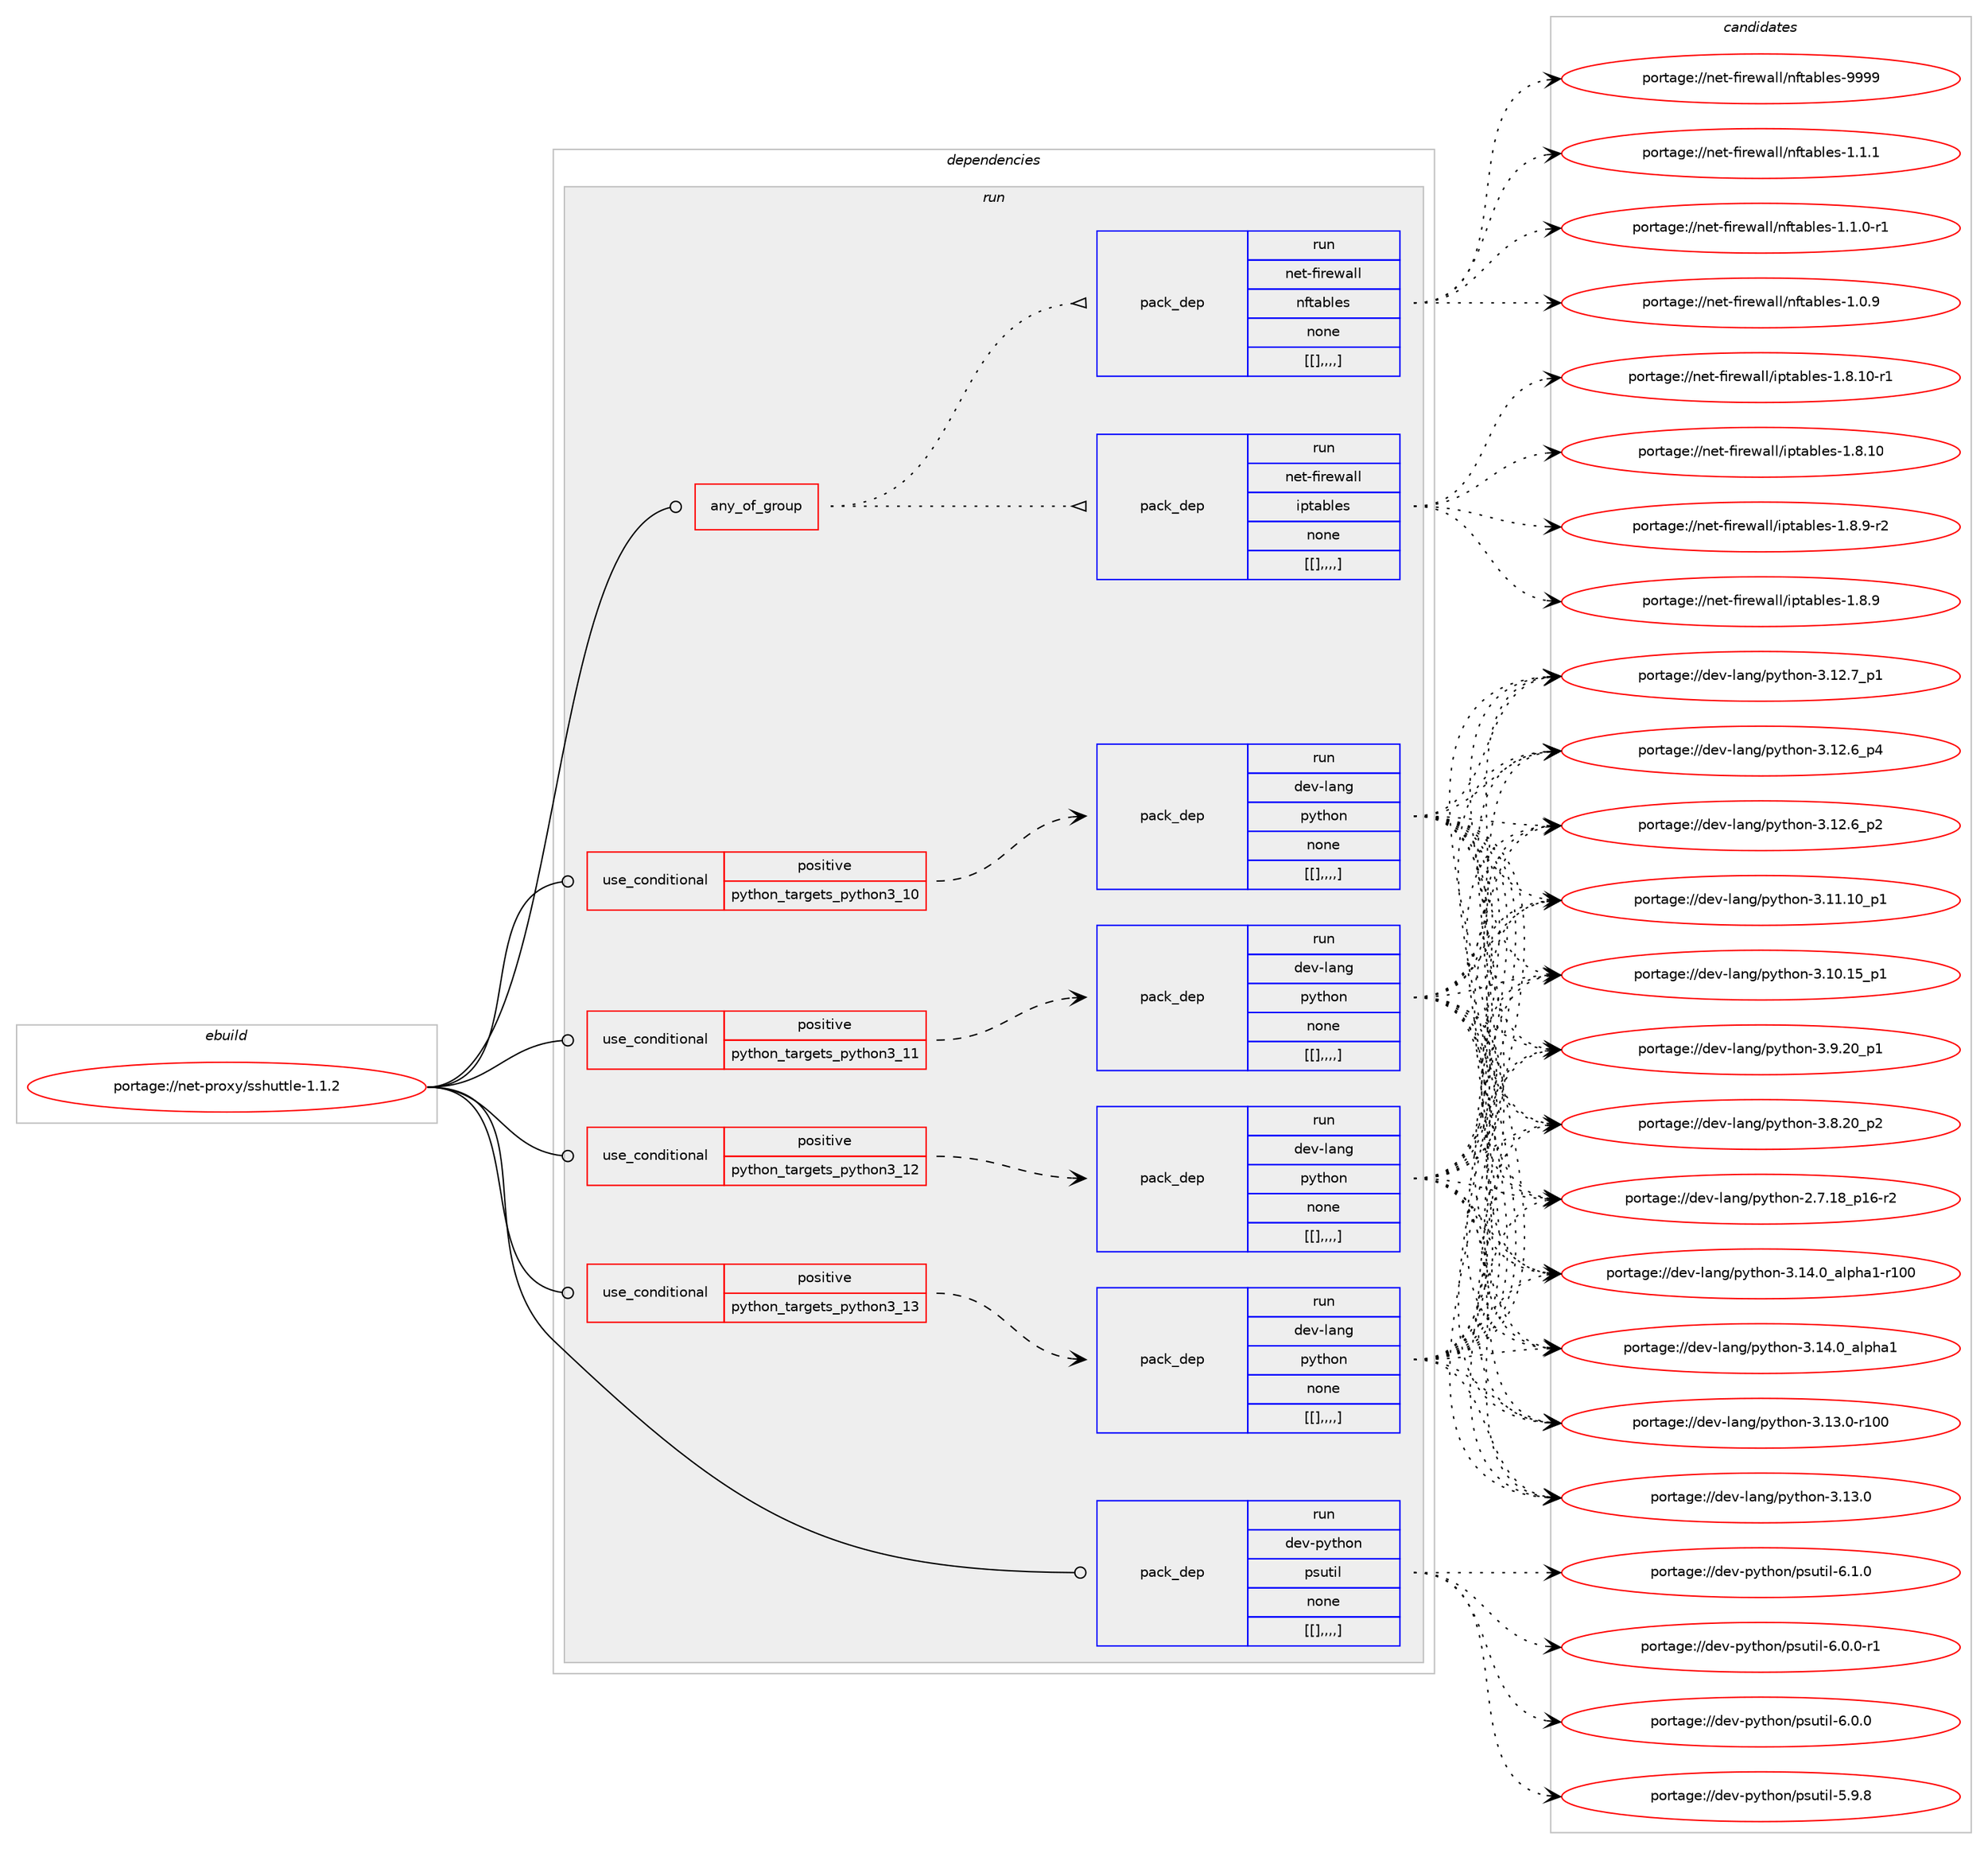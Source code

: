 digraph prolog {

# *************
# Graph options
# *************

newrank=true;
concentrate=true;
compound=true;
graph [rankdir=LR,fontname=Helvetica,fontsize=10,ranksep=1.5];#, ranksep=2.5, nodesep=0.2];
edge  [arrowhead=vee];
node  [fontname=Helvetica,fontsize=10];

# **********
# The ebuild
# **********

subgraph cluster_leftcol {
color=gray;
label=<<i>ebuild</i>>;
id [label="portage://net-proxy/sshuttle-1.1.2", color=red, width=4, href="../net-proxy/sshuttle-1.1.2.svg"];
}

# ****************
# The dependencies
# ****************

subgraph cluster_midcol {
color=gray;
label=<<i>dependencies</i>>;
subgraph cluster_compile {
fillcolor="#eeeeee";
style=filled;
label=<<i>compile</i>>;
}
subgraph cluster_compileandrun {
fillcolor="#eeeeee";
style=filled;
label=<<i>compile and run</i>>;
}
subgraph cluster_run {
fillcolor="#eeeeee";
style=filled;
label=<<i>run</i>>;
subgraph any2868 {
dependency407618 [label=<<TABLE BORDER="0" CELLBORDER="1" CELLSPACING="0" CELLPADDING="4"><TR><TD CELLPADDING="10">any_of_group</TD></TR></TABLE>>, shape=none, color=red];subgraph pack296639 {
dependency407654 [label=<<TABLE BORDER="0" CELLBORDER="1" CELLSPACING="0" CELLPADDING="4" WIDTH="220"><TR><TD ROWSPAN="6" CELLPADDING="30">pack_dep</TD></TR><TR><TD WIDTH="110">run</TD></TR><TR><TD>net-firewall</TD></TR><TR><TD>iptables</TD></TR><TR><TD>none</TD></TR><TR><TD>[[],,,,]</TD></TR></TABLE>>, shape=none, color=blue];
}
dependency407618:e -> dependency407654:w [weight=20,style="dotted",arrowhead="oinv"];
subgraph pack296668 {
dependency407675 [label=<<TABLE BORDER="0" CELLBORDER="1" CELLSPACING="0" CELLPADDING="4" WIDTH="220"><TR><TD ROWSPAN="6" CELLPADDING="30">pack_dep</TD></TR><TR><TD WIDTH="110">run</TD></TR><TR><TD>net-firewall</TD></TR><TR><TD>nftables</TD></TR><TR><TD>none</TD></TR><TR><TD>[[],,,,]</TD></TR></TABLE>>, shape=none, color=blue];
}
dependency407618:e -> dependency407675:w [weight=20,style="dotted",arrowhead="oinv"];
}
id:e -> dependency407618:w [weight=20,style="solid",arrowhead="odot"];
subgraph cond107973 {
dependency407745 [label=<<TABLE BORDER="0" CELLBORDER="1" CELLSPACING="0" CELLPADDING="4"><TR><TD ROWSPAN="3" CELLPADDING="10">use_conditional</TD></TR><TR><TD>positive</TD></TR><TR><TD>python_targets_python3_10</TD></TR></TABLE>>, shape=none, color=red];
subgraph pack296706 {
dependency407777 [label=<<TABLE BORDER="0" CELLBORDER="1" CELLSPACING="0" CELLPADDING="4" WIDTH="220"><TR><TD ROWSPAN="6" CELLPADDING="30">pack_dep</TD></TR><TR><TD WIDTH="110">run</TD></TR><TR><TD>dev-lang</TD></TR><TR><TD>python</TD></TR><TR><TD>none</TD></TR><TR><TD>[[],,,,]</TD></TR></TABLE>>, shape=none, color=blue];
}
dependency407745:e -> dependency407777:w [weight=20,style="dashed",arrowhead="vee"];
}
id:e -> dependency407745:w [weight=20,style="solid",arrowhead="odot"];
subgraph cond107997 {
dependency407782 [label=<<TABLE BORDER="0" CELLBORDER="1" CELLSPACING="0" CELLPADDING="4"><TR><TD ROWSPAN="3" CELLPADDING="10">use_conditional</TD></TR><TR><TD>positive</TD></TR><TR><TD>python_targets_python3_11</TD></TR></TABLE>>, shape=none, color=red];
subgraph pack296744 {
dependency407815 [label=<<TABLE BORDER="0" CELLBORDER="1" CELLSPACING="0" CELLPADDING="4" WIDTH="220"><TR><TD ROWSPAN="6" CELLPADDING="30">pack_dep</TD></TR><TR><TD WIDTH="110">run</TD></TR><TR><TD>dev-lang</TD></TR><TR><TD>python</TD></TR><TR><TD>none</TD></TR><TR><TD>[[],,,,]</TD></TR></TABLE>>, shape=none, color=blue];
}
dependency407782:e -> dependency407815:w [weight=20,style="dashed",arrowhead="vee"];
}
id:e -> dependency407782:w [weight=20,style="solid",arrowhead="odot"];
subgraph cond108015 {
dependency407856 [label=<<TABLE BORDER="0" CELLBORDER="1" CELLSPACING="0" CELLPADDING="4"><TR><TD ROWSPAN="3" CELLPADDING="10">use_conditional</TD></TR><TR><TD>positive</TD></TR><TR><TD>python_targets_python3_12</TD></TR></TABLE>>, shape=none, color=red];
subgraph pack296777 {
dependency407895 [label=<<TABLE BORDER="0" CELLBORDER="1" CELLSPACING="0" CELLPADDING="4" WIDTH="220"><TR><TD ROWSPAN="6" CELLPADDING="30">pack_dep</TD></TR><TR><TD WIDTH="110">run</TD></TR><TR><TD>dev-lang</TD></TR><TR><TD>python</TD></TR><TR><TD>none</TD></TR><TR><TD>[[],,,,]</TD></TR></TABLE>>, shape=none, color=blue];
}
dependency407856:e -> dependency407895:w [weight=20,style="dashed",arrowhead="vee"];
}
id:e -> dependency407856:w [weight=20,style="solid",arrowhead="odot"];
subgraph cond108049 {
dependency407945 [label=<<TABLE BORDER="0" CELLBORDER="1" CELLSPACING="0" CELLPADDING="4"><TR><TD ROWSPAN="3" CELLPADDING="10">use_conditional</TD></TR><TR><TD>positive</TD></TR><TR><TD>python_targets_python3_13</TD></TR></TABLE>>, shape=none, color=red];
subgraph pack296828 {
dependency407974 [label=<<TABLE BORDER="0" CELLBORDER="1" CELLSPACING="0" CELLPADDING="4" WIDTH="220"><TR><TD ROWSPAN="6" CELLPADDING="30">pack_dep</TD></TR><TR><TD WIDTH="110">run</TD></TR><TR><TD>dev-lang</TD></TR><TR><TD>python</TD></TR><TR><TD>none</TD></TR><TR><TD>[[],,,,]</TD></TR></TABLE>>, shape=none, color=blue];
}
dependency407945:e -> dependency407974:w [weight=20,style="dashed",arrowhead="vee"];
}
id:e -> dependency407945:w [weight=20,style="solid",arrowhead="odot"];
subgraph pack296851 {
dependency407992 [label=<<TABLE BORDER="0" CELLBORDER="1" CELLSPACING="0" CELLPADDING="4" WIDTH="220"><TR><TD ROWSPAN="6" CELLPADDING="30">pack_dep</TD></TR><TR><TD WIDTH="110">run</TD></TR><TR><TD>dev-python</TD></TR><TR><TD>psutil</TD></TR><TR><TD>none</TD></TR><TR><TD>[[],,,,]</TD></TR></TABLE>>, shape=none, color=blue];
}
id:e -> dependency407992:w [weight=20,style="solid",arrowhead="odot"];
}
}

# **************
# The candidates
# **************

subgraph cluster_choices {
rank=same;
color=gray;
label=<<i>candidates</i>>;

subgraph choice295994 {
color=black;
nodesep=1;
choice1101011164510210511410111997108108471051121169798108101115454946564649484511449 [label="portage://net-firewall/iptables-1.8.10-r1", color=red, width=4,href="../net-firewall/iptables-1.8.10-r1.svg"];
choice110101116451021051141011199710810847105112116979810810111545494656464948 [label="portage://net-firewall/iptables-1.8.10", color=red, width=4,href="../net-firewall/iptables-1.8.10.svg"];
choice11010111645102105114101119971081084710511211697981081011154549465646574511450 [label="portage://net-firewall/iptables-1.8.9-r2", color=red, width=4,href="../net-firewall/iptables-1.8.9-r2.svg"];
choice1101011164510210511410111997108108471051121169798108101115454946564657 [label="portage://net-firewall/iptables-1.8.9", color=red, width=4,href="../net-firewall/iptables-1.8.9.svg"];
dependency407654:e -> choice1101011164510210511410111997108108471051121169798108101115454946564649484511449:w [style=dotted,weight="100"];
dependency407654:e -> choice110101116451021051141011199710810847105112116979810810111545494656464948:w [style=dotted,weight="100"];
dependency407654:e -> choice11010111645102105114101119971081084710511211697981081011154549465646574511450:w [style=dotted,weight="100"];
dependency407654:e -> choice1101011164510210511410111997108108471051121169798108101115454946564657:w [style=dotted,weight="100"];
}
subgraph choice295996 {
color=black;
nodesep=1;
choice11010111645102105114101119971081084711010211697981081011154557575757 [label="portage://net-firewall/nftables-9999", color=red, width=4,href="../net-firewall/nftables-9999.svg"];
choice1101011164510210511410111997108108471101021169798108101115454946494649 [label="portage://net-firewall/nftables-1.1.1", color=red, width=4,href="../net-firewall/nftables-1.1.1.svg"];
choice11010111645102105114101119971081084711010211697981081011154549464946484511449 [label="portage://net-firewall/nftables-1.1.0-r1", color=red, width=4,href="../net-firewall/nftables-1.1.0-r1.svg"];
choice1101011164510210511410111997108108471101021169798108101115454946484657 [label="portage://net-firewall/nftables-1.0.9", color=red, width=4,href="../net-firewall/nftables-1.0.9.svg"];
dependency407675:e -> choice11010111645102105114101119971081084711010211697981081011154557575757:w [style=dotted,weight="100"];
dependency407675:e -> choice1101011164510210511410111997108108471101021169798108101115454946494649:w [style=dotted,weight="100"];
dependency407675:e -> choice11010111645102105114101119971081084711010211697981081011154549464946484511449:w [style=dotted,weight="100"];
dependency407675:e -> choice1101011164510210511410111997108108471101021169798108101115454946484657:w [style=dotted,weight="100"];
}
subgraph choice296006 {
color=black;
nodesep=1;
choice100101118451089711010347112121116104111110455146495246489597108112104974945114494848 [label="portage://dev-lang/python-3.14.0_alpha1-r100", color=red, width=4,href="../dev-lang/python-3.14.0_alpha1-r100.svg"];
choice1001011184510897110103471121211161041111104551464952464895971081121049749 [label="portage://dev-lang/python-3.14.0_alpha1", color=red, width=4,href="../dev-lang/python-3.14.0_alpha1.svg"];
choice1001011184510897110103471121211161041111104551464951464845114494848 [label="portage://dev-lang/python-3.13.0-r100", color=red, width=4,href="../dev-lang/python-3.13.0-r100.svg"];
choice10010111845108971101034711212111610411111045514649514648 [label="portage://dev-lang/python-3.13.0", color=red, width=4,href="../dev-lang/python-3.13.0.svg"];
choice100101118451089711010347112121116104111110455146495046559511249 [label="portage://dev-lang/python-3.12.7_p1", color=red, width=4,href="../dev-lang/python-3.12.7_p1.svg"];
choice100101118451089711010347112121116104111110455146495046549511252 [label="portage://dev-lang/python-3.12.6_p4", color=red, width=4,href="../dev-lang/python-3.12.6_p4.svg"];
choice100101118451089711010347112121116104111110455146495046549511250 [label="portage://dev-lang/python-3.12.6_p2", color=red, width=4,href="../dev-lang/python-3.12.6_p2.svg"];
choice10010111845108971101034711212111610411111045514649494649489511249 [label="portage://dev-lang/python-3.11.10_p1", color=red, width=4,href="../dev-lang/python-3.11.10_p1.svg"];
choice10010111845108971101034711212111610411111045514649484649539511249 [label="portage://dev-lang/python-3.10.15_p1", color=red, width=4,href="../dev-lang/python-3.10.15_p1.svg"];
choice100101118451089711010347112121116104111110455146574650489511249 [label="portage://dev-lang/python-3.9.20_p1", color=red, width=4,href="../dev-lang/python-3.9.20_p1.svg"];
choice100101118451089711010347112121116104111110455146564650489511250 [label="portage://dev-lang/python-3.8.20_p2", color=red, width=4,href="../dev-lang/python-3.8.20_p2.svg"];
choice100101118451089711010347112121116104111110455046554649569511249544511450 [label="portage://dev-lang/python-2.7.18_p16-r2", color=red, width=4,href="../dev-lang/python-2.7.18_p16-r2.svg"];
dependency407777:e -> choice100101118451089711010347112121116104111110455146495246489597108112104974945114494848:w [style=dotted,weight="100"];
dependency407777:e -> choice1001011184510897110103471121211161041111104551464952464895971081121049749:w [style=dotted,weight="100"];
dependency407777:e -> choice1001011184510897110103471121211161041111104551464951464845114494848:w [style=dotted,weight="100"];
dependency407777:e -> choice10010111845108971101034711212111610411111045514649514648:w [style=dotted,weight="100"];
dependency407777:e -> choice100101118451089711010347112121116104111110455146495046559511249:w [style=dotted,weight="100"];
dependency407777:e -> choice100101118451089711010347112121116104111110455146495046549511252:w [style=dotted,weight="100"];
dependency407777:e -> choice100101118451089711010347112121116104111110455146495046549511250:w [style=dotted,weight="100"];
dependency407777:e -> choice10010111845108971101034711212111610411111045514649494649489511249:w [style=dotted,weight="100"];
dependency407777:e -> choice10010111845108971101034711212111610411111045514649484649539511249:w [style=dotted,weight="100"];
dependency407777:e -> choice100101118451089711010347112121116104111110455146574650489511249:w [style=dotted,weight="100"];
dependency407777:e -> choice100101118451089711010347112121116104111110455146564650489511250:w [style=dotted,weight="100"];
dependency407777:e -> choice100101118451089711010347112121116104111110455046554649569511249544511450:w [style=dotted,weight="100"];
}
subgraph choice296064 {
color=black;
nodesep=1;
choice100101118451089711010347112121116104111110455146495246489597108112104974945114494848 [label="portage://dev-lang/python-3.14.0_alpha1-r100", color=red, width=4,href="../dev-lang/python-3.14.0_alpha1-r100.svg"];
choice1001011184510897110103471121211161041111104551464952464895971081121049749 [label="portage://dev-lang/python-3.14.0_alpha1", color=red, width=4,href="../dev-lang/python-3.14.0_alpha1.svg"];
choice1001011184510897110103471121211161041111104551464951464845114494848 [label="portage://dev-lang/python-3.13.0-r100", color=red, width=4,href="../dev-lang/python-3.13.0-r100.svg"];
choice10010111845108971101034711212111610411111045514649514648 [label="portage://dev-lang/python-3.13.0", color=red, width=4,href="../dev-lang/python-3.13.0.svg"];
choice100101118451089711010347112121116104111110455146495046559511249 [label="portage://dev-lang/python-3.12.7_p1", color=red, width=4,href="../dev-lang/python-3.12.7_p1.svg"];
choice100101118451089711010347112121116104111110455146495046549511252 [label="portage://dev-lang/python-3.12.6_p4", color=red, width=4,href="../dev-lang/python-3.12.6_p4.svg"];
choice100101118451089711010347112121116104111110455146495046549511250 [label="portage://dev-lang/python-3.12.6_p2", color=red, width=4,href="../dev-lang/python-3.12.6_p2.svg"];
choice10010111845108971101034711212111610411111045514649494649489511249 [label="portage://dev-lang/python-3.11.10_p1", color=red, width=4,href="../dev-lang/python-3.11.10_p1.svg"];
choice10010111845108971101034711212111610411111045514649484649539511249 [label="portage://dev-lang/python-3.10.15_p1", color=red, width=4,href="../dev-lang/python-3.10.15_p1.svg"];
choice100101118451089711010347112121116104111110455146574650489511249 [label="portage://dev-lang/python-3.9.20_p1", color=red, width=4,href="../dev-lang/python-3.9.20_p1.svg"];
choice100101118451089711010347112121116104111110455146564650489511250 [label="portage://dev-lang/python-3.8.20_p2", color=red, width=4,href="../dev-lang/python-3.8.20_p2.svg"];
choice100101118451089711010347112121116104111110455046554649569511249544511450 [label="portage://dev-lang/python-2.7.18_p16-r2", color=red, width=4,href="../dev-lang/python-2.7.18_p16-r2.svg"];
dependency407815:e -> choice100101118451089711010347112121116104111110455146495246489597108112104974945114494848:w [style=dotted,weight="100"];
dependency407815:e -> choice1001011184510897110103471121211161041111104551464952464895971081121049749:w [style=dotted,weight="100"];
dependency407815:e -> choice1001011184510897110103471121211161041111104551464951464845114494848:w [style=dotted,weight="100"];
dependency407815:e -> choice10010111845108971101034711212111610411111045514649514648:w [style=dotted,weight="100"];
dependency407815:e -> choice100101118451089711010347112121116104111110455146495046559511249:w [style=dotted,weight="100"];
dependency407815:e -> choice100101118451089711010347112121116104111110455146495046549511252:w [style=dotted,weight="100"];
dependency407815:e -> choice100101118451089711010347112121116104111110455146495046549511250:w [style=dotted,weight="100"];
dependency407815:e -> choice10010111845108971101034711212111610411111045514649494649489511249:w [style=dotted,weight="100"];
dependency407815:e -> choice10010111845108971101034711212111610411111045514649484649539511249:w [style=dotted,weight="100"];
dependency407815:e -> choice100101118451089711010347112121116104111110455146574650489511249:w [style=dotted,weight="100"];
dependency407815:e -> choice100101118451089711010347112121116104111110455146564650489511250:w [style=dotted,weight="100"];
dependency407815:e -> choice100101118451089711010347112121116104111110455046554649569511249544511450:w [style=dotted,weight="100"];
}
subgraph choice296084 {
color=black;
nodesep=1;
choice100101118451089711010347112121116104111110455146495246489597108112104974945114494848 [label="portage://dev-lang/python-3.14.0_alpha1-r100", color=red, width=4,href="../dev-lang/python-3.14.0_alpha1-r100.svg"];
choice1001011184510897110103471121211161041111104551464952464895971081121049749 [label="portage://dev-lang/python-3.14.0_alpha1", color=red, width=4,href="../dev-lang/python-3.14.0_alpha1.svg"];
choice1001011184510897110103471121211161041111104551464951464845114494848 [label="portage://dev-lang/python-3.13.0-r100", color=red, width=4,href="../dev-lang/python-3.13.0-r100.svg"];
choice10010111845108971101034711212111610411111045514649514648 [label="portage://dev-lang/python-3.13.0", color=red, width=4,href="../dev-lang/python-3.13.0.svg"];
choice100101118451089711010347112121116104111110455146495046559511249 [label="portage://dev-lang/python-3.12.7_p1", color=red, width=4,href="../dev-lang/python-3.12.7_p1.svg"];
choice100101118451089711010347112121116104111110455146495046549511252 [label="portage://dev-lang/python-3.12.6_p4", color=red, width=4,href="../dev-lang/python-3.12.6_p4.svg"];
choice100101118451089711010347112121116104111110455146495046549511250 [label="portage://dev-lang/python-3.12.6_p2", color=red, width=4,href="../dev-lang/python-3.12.6_p2.svg"];
choice10010111845108971101034711212111610411111045514649494649489511249 [label="portage://dev-lang/python-3.11.10_p1", color=red, width=4,href="../dev-lang/python-3.11.10_p1.svg"];
choice10010111845108971101034711212111610411111045514649484649539511249 [label="portage://dev-lang/python-3.10.15_p1", color=red, width=4,href="../dev-lang/python-3.10.15_p1.svg"];
choice100101118451089711010347112121116104111110455146574650489511249 [label="portage://dev-lang/python-3.9.20_p1", color=red, width=4,href="../dev-lang/python-3.9.20_p1.svg"];
choice100101118451089711010347112121116104111110455146564650489511250 [label="portage://dev-lang/python-3.8.20_p2", color=red, width=4,href="../dev-lang/python-3.8.20_p2.svg"];
choice100101118451089711010347112121116104111110455046554649569511249544511450 [label="portage://dev-lang/python-2.7.18_p16-r2", color=red, width=4,href="../dev-lang/python-2.7.18_p16-r2.svg"];
dependency407895:e -> choice100101118451089711010347112121116104111110455146495246489597108112104974945114494848:w [style=dotted,weight="100"];
dependency407895:e -> choice1001011184510897110103471121211161041111104551464952464895971081121049749:w [style=dotted,weight="100"];
dependency407895:e -> choice1001011184510897110103471121211161041111104551464951464845114494848:w [style=dotted,weight="100"];
dependency407895:e -> choice10010111845108971101034711212111610411111045514649514648:w [style=dotted,weight="100"];
dependency407895:e -> choice100101118451089711010347112121116104111110455146495046559511249:w [style=dotted,weight="100"];
dependency407895:e -> choice100101118451089711010347112121116104111110455146495046549511252:w [style=dotted,weight="100"];
dependency407895:e -> choice100101118451089711010347112121116104111110455146495046549511250:w [style=dotted,weight="100"];
dependency407895:e -> choice10010111845108971101034711212111610411111045514649494649489511249:w [style=dotted,weight="100"];
dependency407895:e -> choice10010111845108971101034711212111610411111045514649484649539511249:w [style=dotted,weight="100"];
dependency407895:e -> choice100101118451089711010347112121116104111110455146574650489511249:w [style=dotted,weight="100"];
dependency407895:e -> choice100101118451089711010347112121116104111110455146564650489511250:w [style=dotted,weight="100"];
dependency407895:e -> choice100101118451089711010347112121116104111110455046554649569511249544511450:w [style=dotted,weight="100"];
}
subgraph choice296151 {
color=black;
nodesep=1;
choice100101118451089711010347112121116104111110455146495246489597108112104974945114494848 [label="portage://dev-lang/python-3.14.0_alpha1-r100", color=red, width=4,href="../dev-lang/python-3.14.0_alpha1-r100.svg"];
choice1001011184510897110103471121211161041111104551464952464895971081121049749 [label="portage://dev-lang/python-3.14.0_alpha1", color=red, width=4,href="../dev-lang/python-3.14.0_alpha1.svg"];
choice1001011184510897110103471121211161041111104551464951464845114494848 [label="portage://dev-lang/python-3.13.0-r100", color=red, width=4,href="../dev-lang/python-3.13.0-r100.svg"];
choice10010111845108971101034711212111610411111045514649514648 [label="portage://dev-lang/python-3.13.0", color=red, width=4,href="../dev-lang/python-3.13.0.svg"];
choice100101118451089711010347112121116104111110455146495046559511249 [label="portage://dev-lang/python-3.12.7_p1", color=red, width=4,href="../dev-lang/python-3.12.7_p1.svg"];
choice100101118451089711010347112121116104111110455146495046549511252 [label="portage://dev-lang/python-3.12.6_p4", color=red, width=4,href="../dev-lang/python-3.12.6_p4.svg"];
choice100101118451089711010347112121116104111110455146495046549511250 [label="portage://dev-lang/python-3.12.6_p2", color=red, width=4,href="../dev-lang/python-3.12.6_p2.svg"];
choice10010111845108971101034711212111610411111045514649494649489511249 [label="portage://dev-lang/python-3.11.10_p1", color=red, width=4,href="../dev-lang/python-3.11.10_p1.svg"];
choice10010111845108971101034711212111610411111045514649484649539511249 [label="portage://dev-lang/python-3.10.15_p1", color=red, width=4,href="../dev-lang/python-3.10.15_p1.svg"];
choice100101118451089711010347112121116104111110455146574650489511249 [label="portage://dev-lang/python-3.9.20_p1", color=red, width=4,href="../dev-lang/python-3.9.20_p1.svg"];
choice100101118451089711010347112121116104111110455146564650489511250 [label="portage://dev-lang/python-3.8.20_p2", color=red, width=4,href="../dev-lang/python-3.8.20_p2.svg"];
choice100101118451089711010347112121116104111110455046554649569511249544511450 [label="portage://dev-lang/python-2.7.18_p16-r2", color=red, width=4,href="../dev-lang/python-2.7.18_p16-r2.svg"];
dependency407974:e -> choice100101118451089711010347112121116104111110455146495246489597108112104974945114494848:w [style=dotted,weight="100"];
dependency407974:e -> choice1001011184510897110103471121211161041111104551464952464895971081121049749:w [style=dotted,weight="100"];
dependency407974:e -> choice1001011184510897110103471121211161041111104551464951464845114494848:w [style=dotted,weight="100"];
dependency407974:e -> choice10010111845108971101034711212111610411111045514649514648:w [style=dotted,weight="100"];
dependency407974:e -> choice100101118451089711010347112121116104111110455146495046559511249:w [style=dotted,weight="100"];
dependency407974:e -> choice100101118451089711010347112121116104111110455146495046549511252:w [style=dotted,weight="100"];
dependency407974:e -> choice100101118451089711010347112121116104111110455146495046549511250:w [style=dotted,weight="100"];
dependency407974:e -> choice10010111845108971101034711212111610411111045514649494649489511249:w [style=dotted,weight="100"];
dependency407974:e -> choice10010111845108971101034711212111610411111045514649484649539511249:w [style=dotted,weight="100"];
dependency407974:e -> choice100101118451089711010347112121116104111110455146574650489511249:w [style=dotted,weight="100"];
dependency407974:e -> choice100101118451089711010347112121116104111110455146564650489511250:w [style=dotted,weight="100"];
dependency407974:e -> choice100101118451089711010347112121116104111110455046554649569511249544511450:w [style=dotted,weight="100"];
}
subgraph choice296217 {
color=black;
nodesep=1;
choice1001011184511212111610411111047112115117116105108455446494648 [label="portage://dev-python/psutil-6.1.0", color=red, width=4,href="../dev-python/psutil-6.1.0.svg"];
choice10010111845112121116104111110471121151171161051084554464846484511449 [label="portage://dev-python/psutil-6.0.0-r1", color=red, width=4,href="../dev-python/psutil-6.0.0-r1.svg"];
choice1001011184511212111610411111047112115117116105108455446484648 [label="portage://dev-python/psutil-6.0.0", color=red, width=4,href="../dev-python/psutil-6.0.0.svg"];
choice1001011184511212111610411111047112115117116105108455346574656 [label="portage://dev-python/psutil-5.9.8", color=red, width=4,href="../dev-python/psutil-5.9.8.svg"];
dependency407992:e -> choice1001011184511212111610411111047112115117116105108455446494648:w [style=dotted,weight="100"];
dependency407992:e -> choice10010111845112121116104111110471121151171161051084554464846484511449:w [style=dotted,weight="100"];
dependency407992:e -> choice1001011184511212111610411111047112115117116105108455446484648:w [style=dotted,weight="100"];
dependency407992:e -> choice1001011184511212111610411111047112115117116105108455346574656:w [style=dotted,weight="100"];
}
}

}
